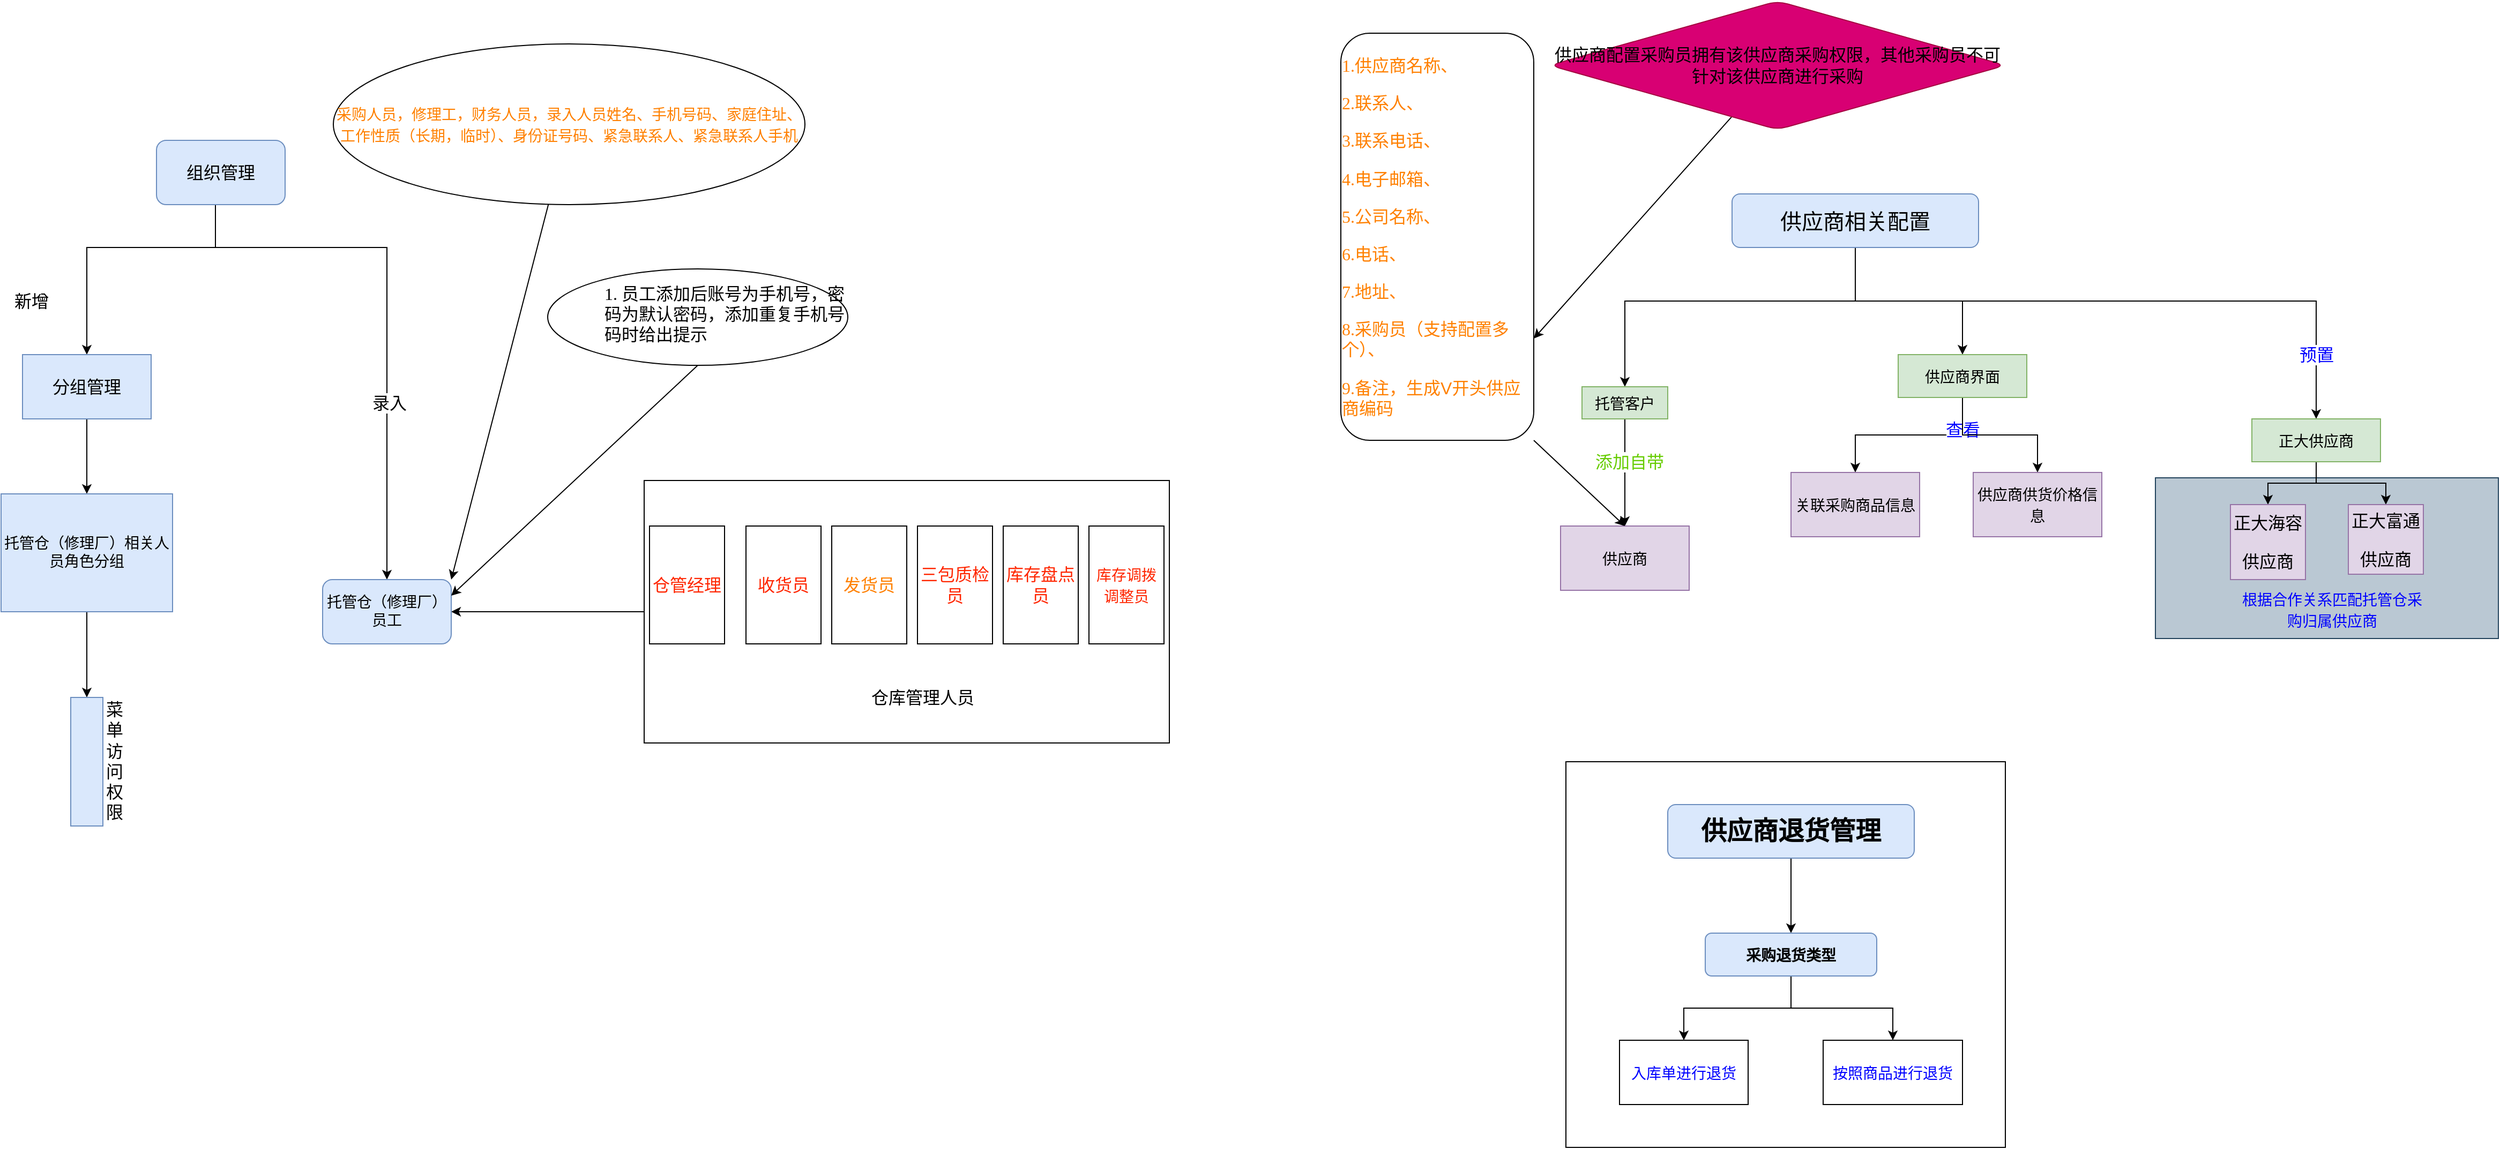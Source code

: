 <mxfile version="20.2.5" type="github">
  <diagram id="6mUi9iJe_wKvNLoWkpxL" name="第 1 页">
    <mxGraphModel dx="2031" dy="2258" grid="1" gridSize="10" guides="1" tooltips="1" connect="1" arrows="1" fold="1" page="1" pageScale="1" pageWidth="827" pageHeight="1169" math="0" shadow="0">
      <root>
        <mxCell id="0" />
        <mxCell id="1" parent="0" />
        <mxCell id="h_pZxIl-bQm0QTLNP9Fx-75" value="" style="rounded=0;whiteSpace=wrap;html=1;sketch=0;fontSize=16;fontColor=#0000FF;" vertex="1" parent="1">
          <mxGeometry x="1520" y="640" width="410" height="360" as="geometry" />
        </mxCell>
        <mxCell id="h_pZxIl-bQm0QTLNP9Fx-65" value="" style="rounded=0;whiteSpace=wrap;html=1;sketch=0;fontSize=16;fillColor=#bac8d3;strokeColor=#23445d;" vertex="1" parent="1">
          <mxGeometry x="2070" y="375" width="320" height="150" as="geometry" />
        </mxCell>
        <mxCell id="h_pZxIl-bQm0QTLNP9Fx-30" style="edgeStyle=orthogonalEdgeStyle;rounded=0;orthogonalLoop=1;jettySize=auto;html=1;entryX=1;entryY=0.5;entryDx=0;entryDy=0;fontSize=16;fontColor=#FF8000;" edge="1" parent="1" source="h_pZxIl-bQm0QTLNP9Fx-16" target="h_pZxIl-bQm0QTLNP9Fx-12">
          <mxGeometry relative="1" as="geometry" />
        </mxCell>
        <mxCell id="h_pZxIl-bQm0QTLNP9Fx-16" value="" style="rounded=0;whiteSpace=wrap;html=1;fontSize=16;" vertex="1" parent="1">
          <mxGeometry x="660" y="377.5" width="490" height="245" as="geometry" />
        </mxCell>
        <mxCell id="h_pZxIl-bQm0QTLNP9Fx-2" value="&lt;p class=&quot;MsoNormal&quot;&gt;&lt;br&gt;&lt;/p&gt;" style="text;whiteSpace=wrap;html=1;" vertex="1" parent="1">
          <mxGeometry x="220" y="180" width="90" height="60" as="geometry" />
        </mxCell>
        <mxCell id="h_pZxIl-bQm0QTLNP9Fx-8" style="edgeStyle=orthogonalEdgeStyle;rounded=0;orthogonalLoop=1;jettySize=auto;html=1;fontSize=16;" edge="1" parent="1" source="h_pZxIl-bQm0QTLNP9Fx-3" target="h_pZxIl-bQm0QTLNP9Fx-4">
          <mxGeometry relative="1" as="geometry">
            <Array as="points">
              <mxPoint x="260" y="160" />
              <mxPoint x="140" y="160" />
            </Array>
          </mxGeometry>
        </mxCell>
        <mxCell id="h_pZxIl-bQm0QTLNP9Fx-13" value="新增" style="edgeLabel;html=1;align=center;verticalAlign=middle;resizable=0;points=[];fontSize=16;" vertex="1" connectable="0" parent="h_pZxIl-bQm0QTLNP9Fx-8">
          <mxGeometry x="0.126" y="1" relative="1" as="geometry">
            <mxPoint x="-66" y="49" as="offset" />
          </mxGeometry>
        </mxCell>
        <mxCell id="h_pZxIl-bQm0QTLNP9Fx-14" style="edgeStyle=orthogonalEdgeStyle;rounded=0;orthogonalLoop=1;jettySize=auto;html=1;fontSize=16;" edge="1" parent="1" source="h_pZxIl-bQm0QTLNP9Fx-3" target="h_pZxIl-bQm0QTLNP9Fx-12">
          <mxGeometry relative="1" as="geometry">
            <Array as="points">
              <mxPoint x="260" y="160" />
              <mxPoint x="420" y="160" />
            </Array>
          </mxGeometry>
        </mxCell>
        <mxCell id="h_pZxIl-bQm0QTLNP9Fx-15" value="录入" style="edgeLabel;html=1;align=center;verticalAlign=middle;resizable=0;points=[];fontSize=16;" vertex="1" connectable="0" parent="h_pZxIl-bQm0QTLNP9Fx-14">
          <mxGeometry x="0.353" y="2" relative="1" as="geometry">
            <mxPoint as="offset" />
          </mxGeometry>
        </mxCell>
        <mxCell id="h_pZxIl-bQm0QTLNP9Fx-3" value="&lt;span style=&quot;font-family: 微软雅黑; text-align: left;&quot;&gt;&lt;font style=&quot;font-size: 16px;&quot;&gt;组织管理&lt;/font&gt;&lt;/span&gt;" style="rounded=1;whiteSpace=wrap;html=1;fillColor=#dae8fc;strokeColor=#6c8ebf;" vertex="1" parent="1">
          <mxGeometry x="205" y="60" width="120" height="60" as="geometry" />
        </mxCell>
        <mxCell id="h_pZxIl-bQm0QTLNP9Fx-9" style="edgeStyle=orthogonalEdgeStyle;rounded=0;orthogonalLoop=1;jettySize=auto;html=1;exitX=0.5;exitY=1;exitDx=0;exitDy=0;fontSize=16;" edge="1" parent="1" source="h_pZxIl-bQm0QTLNP9Fx-4" target="h_pZxIl-bQm0QTLNP9Fx-5">
          <mxGeometry relative="1" as="geometry" />
        </mxCell>
        <mxCell id="h_pZxIl-bQm0QTLNP9Fx-4" value="&lt;span style=&quot;font-family: 微软雅黑; text-align: left;&quot;&gt;&lt;font style=&quot;font-size: 16px;&quot;&gt;分组管理&lt;/font&gt;&lt;/span&gt;" style="rounded=0;whiteSpace=wrap;html=1;fillColor=#dae8fc;strokeColor=#6c8ebf;" vertex="1" parent="1">
          <mxGeometry x="80" y="260" width="120" height="60" as="geometry" />
        </mxCell>
        <mxCell id="h_pZxIl-bQm0QTLNP9Fx-11" value="" style="edgeStyle=orthogonalEdgeStyle;rounded=0;orthogonalLoop=1;jettySize=auto;html=1;fontSize=16;" edge="1" parent="1" source="h_pZxIl-bQm0QTLNP9Fx-5" target="h_pZxIl-bQm0QTLNP9Fx-10">
          <mxGeometry relative="1" as="geometry" />
        </mxCell>
        <mxCell id="h_pZxIl-bQm0QTLNP9Fx-5" value="&lt;p class=&quot;MsoNormal&quot;&gt;&lt;span style=&quot;mso-spacerun:&#39;yes&#39;;font-family:微软雅黑;font-size:10.5pt;&lt;br/&gt;mso-font-kerning:1.0pt;&quot; dir=&quot;LTR&quot;&gt;&lt;font face=&quot;微软雅黑&quot;&gt;托管仓（修理厂）相关人员角色分组&lt;/font&gt;&lt;/span&gt;&lt;/p&gt;" style="rounded=0;whiteSpace=wrap;html=1;fillColor=#dae8fc;strokeColor=#6c8ebf;" vertex="1" parent="1">
          <mxGeometry x="60" y="390" width="160" height="110" as="geometry" />
        </mxCell>
        <mxCell id="h_pZxIl-bQm0QTLNP9Fx-10" value="&lt;p style=&quot;margin-top:7.8pt;margin-right:0.0pt;margin-left:39.0pt;&lt;br/&gt;text-indent:-18.0pt;text-align:left;mso-list:l0 level1 lfo1;&quot; class=&quot;MsoBodyTextIndent&quot;&gt;&lt;span style=&quot;font-family: 微软雅黑; letter-spacing: 0pt; font-variant-numeric: normal; font-variant-east-asian: normal; font-size: 12pt;&quot; dir=&quot;LTR&quot;&gt;&lt;font face=&quot;微软雅黑&quot;&gt;菜单访问权限&lt;/font&gt;&lt;/span&gt;&lt;span style=&quot;font-family: 微软雅黑; letter-spacing: 0pt; font-variant-numeric: normal; font-variant-east-asian: normal; font-size: 12pt;&quot; dir=&quot;LTR&quot;&gt;&lt;/span&gt;&lt;/p&gt;" style="rounded=0;whiteSpace=wrap;html=1;fillColor=#dae8fc;strokeColor=#6c8ebf;" vertex="1" parent="1">
          <mxGeometry x="125" y="580" width="30" height="120" as="geometry" />
        </mxCell>
        <mxCell id="h_pZxIl-bQm0QTLNP9Fx-12" value="&lt;p class=&quot;MsoNormal&quot;&gt;&lt;span style=&quot;mso-spacerun:&#39;yes&#39;;font-family:微软雅黑;font-size:10.5pt;&lt;br/&gt;mso-font-kerning:1.0pt;&quot; dir=&quot;LTR&quot;&gt;&lt;font face=&quot;微软雅黑&quot;&gt;托管仓（修理厂）员工&lt;/font&gt;&lt;/span&gt;&lt;/p&gt;" style="rounded=1;whiteSpace=wrap;html=1;fontSize=12;fillColor=#dae8fc;strokeColor=#6c8ebf;" vertex="1" parent="1">
          <mxGeometry x="360" y="470" width="120" height="60" as="geometry" />
        </mxCell>
        <mxCell id="h_pZxIl-bQm0QTLNP9Fx-18" value="&lt;p class=&quot;MsoNormal&quot;&gt;&lt;span style=&quot;mso-spacerun:&#39;yes&#39;;font-family:微软雅黑;color:rgb(255,38,0);&#xa;font-size:10.5pt;mso-font-kerning:1.0pt;&quot; dir=&quot;LTR&quot;&gt;&lt;font face=&quot;微软雅黑&quot;&gt;仓管经理&lt;/font&gt;&lt;/span&gt;&lt;/p&gt;" style="rounded=0;whiteSpace=wrap;html=1;fontSize=16;" vertex="1" parent="1">
          <mxGeometry x="665" y="420" width="70" height="110" as="geometry" />
        </mxCell>
        <mxCell id="h_pZxIl-bQm0QTLNP9Fx-19" value="&lt;p class=&quot;MsoNormal&quot;&gt;&lt;span style=&quot;mso-spacerun:&#39;yes&#39;;font-family:微软雅黑;color:rgb(255,38,0);&#xa;font-size:10.5pt;mso-font-kerning:1.0pt;&quot; dir=&quot;LTR&quot;&gt;&lt;font face=&quot;微软雅黑&quot;&gt;收货员&lt;/font&gt;&lt;/span&gt;&lt;/p&gt;" style="rounded=0;whiteSpace=wrap;html=1;fontSize=16;" vertex="1" parent="1">
          <mxGeometry x="755" y="420" width="70" height="110" as="geometry" />
        </mxCell>
        <mxCell id="h_pZxIl-bQm0QTLNP9Fx-21" value="&lt;p class=&quot;MsoNormal&quot;&gt;&lt;span style=&quot;mso-spacerun:&#39;yes&#39;;font-family:微软雅黑;color:rgb(255,38,0);&lt;br/&gt;font-size:10.5pt;mso-font-kerning:1.0pt;&quot; dir=&quot;LTR&quot;&gt;&lt;font face=&quot;微软雅黑&quot;&gt;三包质检员&lt;/font&gt;&lt;/span&gt;&lt;/p&gt;" style="rounded=0;whiteSpace=wrap;html=1;fontSize=16;" vertex="1" parent="1">
          <mxGeometry x="915" y="420" width="70" height="110" as="geometry" />
        </mxCell>
        <mxCell id="h_pZxIl-bQm0QTLNP9Fx-22" value="&lt;p class=&quot;MsoNormal&quot;&gt;&lt;span dir=&quot;LTR&quot;&gt;&lt;font color=&quot;#ff8000&quot; face=&quot;微软雅黑&quot;&gt;发货员&lt;/font&gt;&lt;/span&gt;&lt;/p&gt;" style="rounded=0;whiteSpace=wrap;html=1;fontSize=16;" vertex="1" parent="1">
          <mxGeometry x="835" y="420" width="70" height="110" as="geometry" />
        </mxCell>
        <mxCell id="h_pZxIl-bQm0QTLNP9Fx-23" value="&lt;p class=&quot;MsoNormal&quot;&gt;&lt;span style=&quot;mso-spacerun:&#39;yes&#39;;font-family:微软雅黑;color:rgb(255,38,0);&lt;br/&gt;font-size:10.5pt;mso-font-kerning:1.0pt;&quot; dir=&quot;LTR&quot;&gt;&lt;font face=&quot;微软雅黑&quot;&gt;库存盘点员&lt;/font&gt;&lt;/span&gt;&lt;/p&gt;" style="rounded=0;whiteSpace=wrap;html=1;fontSize=16;" vertex="1" parent="1">
          <mxGeometry x="995" y="420" width="70" height="110" as="geometry" />
        </mxCell>
        <mxCell id="h_pZxIl-bQm0QTLNP9Fx-24" value="&lt;p class=&quot;MsoNormal&quot;&gt;&lt;span style=&quot;color: rgba(0, 0, 0, 0); font-family: monospace; font-size: 0px; text-align: start;&quot;&gt;%3CmxGraphModel%3E%3Croot%3E%3CmxCell%20id%3D%220%22%2F%3E%3CmxCell%20id%3D%221%22%20parent%3D%220%22%2F%3E%3CmxCell%20id%3D%222%22%20value%3D%22%26lt%3Bp%20class%3D%26quot%3BMsoNormal%26quot%3B%26gt%3B%26lt%3Bspan%20style%3D%26quot%3Bmso-spacerun%3A&#39;yes&#39;%3Bfont-family%3A%E5%BE%AE%E8%BD%AF%E9%9B%85%E9%BB%91%3Bcolor%3Argb(255%2C38%2C0)%3B%26%2310%3Bfont-size%3A10.5pt%3Bmso-font-kerning%3A1.0pt%3B%26quot%3B%20dir%3D%26quot%3BLTR%26quot%3B%26gt%3B%26lt%3Bfont%20face%3D%26quot%3B%E5%BE%AE%E8%BD%AF%E9%9B%85%E9%BB%91%26quot%3B%26gt%3B%E4%BB%93%E7%AE%A1%E7%BB%8F%E7%90%86%26lt%3B%2Ffont%26gt%3B%26lt%3B%2Fspan%26gt%3B%26lt%3B%2Fp%26gt%3B%22%20style%3D%22rounded%3D0%3BwhiteSpace%3Dwrap%3Bhtml%3D1%3BfontSize%3D16%3B%22%20vertex%3D%221%22%20parent%3D%221%22%3E%3CmxGeometry%20x%3D%22620%22%20y%3D%22320%22%20width%3D%2270%22%20height%3D%22110%22%20as%3D%22geometry%22%2F%3E%3C%2FmxCell%3E%3C%2Froot%3E%3C%2FmxGraphModel%3E&lt;/span&gt;&lt;span style=&quot;font-family: 微软雅黑; color: rgb(255, 38, 0); font-size: 10.5pt; background-color: initial;&quot;&gt;库存调拨调整员&lt;/span&gt;&lt;br&gt;&lt;/p&gt;" style="rounded=0;whiteSpace=wrap;html=1;fontSize=16;" vertex="1" parent="1">
          <mxGeometry x="1075" y="420" width="70" height="110" as="geometry" />
        </mxCell>
        <mxCell id="h_pZxIl-bQm0QTLNP9Fx-29" value="&lt;span style=&quot;color: rgb(0, 0, 0); font-family: 微软雅黑;&quot;&gt;仓库管理人员&lt;/span&gt;" style="text;html=1;strokeColor=none;fillColor=none;align=center;verticalAlign=middle;whiteSpace=wrap;rounded=0;fontSize=16;fontColor=#FF8000;" vertex="1" parent="1">
          <mxGeometry x="835" y="560" width="170" height="40" as="geometry" />
        </mxCell>
        <mxCell id="h_pZxIl-bQm0QTLNP9Fx-32" style="rounded=0;orthogonalLoop=1;jettySize=auto;html=1;entryX=1;entryY=0;entryDx=0;entryDy=0;fontSize=16;fontColor=#FF8000;" edge="1" parent="1" source="h_pZxIl-bQm0QTLNP9Fx-31" target="h_pZxIl-bQm0QTLNP9Fx-12">
          <mxGeometry relative="1" as="geometry" />
        </mxCell>
        <mxCell id="h_pZxIl-bQm0QTLNP9Fx-31" value="&lt;p class=&quot;MsoNormal&quot;&gt;&lt;span style=&quot;mso-spacerun:&#39;yes&#39;;font-family:微软雅黑;font-size:10.5pt;&lt;br/&gt;mso-font-kerning:1.0pt;&quot; dir=&quot;LTR&quot;&gt;&lt;font face=&quot;微软雅黑&quot;&gt;采购人员，修理工，财务人员，录入人员姓名、手机号码、家庭住址、工作性质（长期，临时）、身份证号码、紧急联系人、紧急联系人手机&lt;/font&gt;&lt;/span&gt;&lt;/p&gt;" style="ellipse;whiteSpace=wrap;html=1;rounded=0;fontSize=16;fontColor=#FF8000;sketch=0;" vertex="1" parent="1">
          <mxGeometry x="370" y="-30" width="440" height="150" as="geometry" />
        </mxCell>
        <mxCell id="h_pZxIl-bQm0QTLNP9Fx-33" value="&lt;p style=&quot;margin-top:7.8pt;margin-right:0.0pt;margin-left:39.0pt;&lt;br/&gt;text-indent:-18.0pt;text-align:left;mso-list:l0 level1 lfo1;&quot; class=&quot;MsoBodyTextIndent&quot;&gt;&lt;span style=&quot;font-family: 微软雅黑; color: rgb(0, 0, 0); letter-spacing: 0pt; font-variant-numeric: normal; font-variant-east-asian: normal; font-size: 12pt;&quot;&gt;1.&amp;nbsp;&lt;/span&gt;&lt;span style=&quot;font-family: 微软雅黑; color: rgb(0, 0, 0); letter-spacing: 0pt; font-variant-numeric: normal; font-variant-east-asian: normal; font-size: 12pt;&quot; dir=&quot;LTR&quot;&gt;&lt;font face=&quot;微软雅黑&quot;&gt;员工添加后账号为手机号，密码为默认密码，添加重复手机号码时给出提示&lt;/font&gt;&lt;/span&gt;&lt;span style=&quot;font-family: 微软雅黑; color: rgb(0, 0, 0); letter-spacing: 0pt; font-variant-numeric: normal; font-variant-east-asian: normal; font-size: 12pt;&quot; dir=&quot;LTR&quot;&gt;&lt;/span&gt;&lt;/p&gt;" style="ellipse;whiteSpace=wrap;html=1;rounded=0;fontSize=16;fontColor=#FF8000;" vertex="1" parent="1">
          <mxGeometry x="570" y="180" width="280" height="90" as="geometry" />
        </mxCell>
        <mxCell id="h_pZxIl-bQm0QTLNP9Fx-35" style="rounded=0;orthogonalLoop=1;jettySize=auto;html=1;entryX=1;entryY=0.25;entryDx=0;entryDy=0;fontSize=16;fontColor=#FF8000;exitX=0.5;exitY=1;exitDx=0;exitDy=0;" edge="1" parent="1" source="h_pZxIl-bQm0QTLNP9Fx-33" target="h_pZxIl-bQm0QTLNP9Fx-12">
          <mxGeometry relative="1" as="geometry">
            <mxPoint x="689.334" y="118.708" as="sourcePoint" />
            <mxPoint x="490" y="480" as="targetPoint" />
          </mxGeometry>
        </mxCell>
        <mxCell id="h_pZxIl-bQm0QTLNP9Fx-39" style="edgeStyle=orthogonalEdgeStyle;rounded=0;orthogonalLoop=1;jettySize=auto;html=1;entryX=0.5;entryY=0;entryDx=0;entryDy=0;fontSize=16;fontColor=#FF8000;" edge="1" parent="1" source="h_pZxIl-bQm0QTLNP9Fx-36" target="h_pZxIl-bQm0QTLNP9Fx-38">
          <mxGeometry relative="1" as="geometry">
            <Array as="points">
              <mxPoint x="1790" y="210" />
              <mxPoint x="1575" y="210" />
            </Array>
          </mxGeometry>
        </mxCell>
        <mxCell id="h_pZxIl-bQm0QTLNP9Fx-52" style="edgeStyle=orthogonalEdgeStyle;rounded=0;orthogonalLoop=1;jettySize=auto;html=1;fontSize=16;fontColor=#000000;" edge="1" parent="1" source="h_pZxIl-bQm0QTLNP9Fx-36" target="h_pZxIl-bQm0QTLNP9Fx-51">
          <mxGeometry relative="1" as="geometry" />
        </mxCell>
        <mxCell id="h_pZxIl-bQm0QTLNP9Fx-58" style="edgeStyle=orthogonalEdgeStyle;rounded=0;orthogonalLoop=1;jettySize=auto;html=1;fontSize=16;fontColor=#0000FF;entryX=0.5;entryY=0;entryDx=0;entryDy=0;" edge="1" parent="1" source="h_pZxIl-bQm0QTLNP9Fx-36" target="h_pZxIl-bQm0QTLNP9Fx-59">
          <mxGeometry relative="1" as="geometry">
            <mxPoint x="2200" y="270" as="targetPoint" />
            <Array as="points">
              <mxPoint x="1790" y="210" />
              <mxPoint x="2220" y="210" />
            </Array>
          </mxGeometry>
        </mxCell>
        <mxCell id="h_pZxIl-bQm0QTLNP9Fx-60" value="预置" style="edgeLabel;html=1;align=center;verticalAlign=middle;resizable=0;points=[];fontSize=16;fontColor=#0000FF;" vertex="1" connectable="0" parent="h_pZxIl-bQm0QTLNP9Fx-58">
          <mxGeometry x="0.741" y="-1" relative="1" as="geometry">
            <mxPoint x="1" y="16" as="offset" />
          </mxGeometry>
        </mxCell>
        <mxCell id="h_pZxIl-bQm0QTLNP9Fx-36" value="&lt;h3 style=&quot;margin-right:0.0pt;text-align:justify;text-justify:inter-ideograph;&quot; align=&quot;justify&quot;&gt;&lt;span style=&quot;font-family: 微软雅黑; letter-spacing: 0pt; font-weight: normal; font-variant-numeric: normal; font-variant-east-asian: normal; font-size: 15pt;&quot; dir=&quot;LTR&quot;&gt;&lt;font face=&quot;微软雅黑&quot;&gt;供应商相关配置&lt;/font&gt;&lt;/span&gt;&lt;span style=&quot;font-family: 微软雅黑; letter-spacing: 0pt; font-weight: normal; font-variant-numeric: normal; font-variant-east-asian: normal; font-size: 15pt;&quot; dir=&quot;LTR&quot;&gt;&lt;/span&gt;&lt;/h3&gt;" style="rounded=1;whiteSpace=wrap;html=1;fontSize=12;fontColor=default;fillColor=#dae8fc;strokeColor=#6c8ebf;" vertex="1" parent="1">
          <mxGeometry x="1675" y="110" width="230" height="50" as="geometry" />
        </mxCell>
        <mxCell id="h_pZxIl-bQm0QTLNP9Fx-42" style="edgeStyle=orthogonalEdgeStyle;rounded=0;orthogonalLoop=1;jettySize=auto;html=1;entryX=0.5;entryY=0;entryDx=0;entryDy=0;fontSize=16;fontColor=#FF8000;" edge="1" parent="1" source="h_pZxIl-bQm0QTLNP9Fx-38" target="h_pZxIl-bQm0QTLNP9Fx-40">
          <mxGeometry relative="1" as="geometry">
            <mxPoint x="1575" y="420" as="targetPoint" />
          </mxGeometry>
        </mxCell>
        <mxCell id="h_pZxIl-bQm0QTLNP9Fx-43" value="&lt;font color=&quot;#66cc00&quot;&gt;添加自带&lt;/font&gt;" style="edgeLabel;html=1;align=center;verticalAlign=middle;resizable=0;points=[];fontSize=16;fontColor=#FF8000;" vertex="1" connectable="0" parent="h_pZxIl-bQm0QTLNP9Fx-42">
          <mxGeometry x="-0.198" y="4" relative="1" as="geometry">
            <mxPoint as="offset" />
          </mxGeometry>
        </mxCell>
        <mxCell id="h_pZxIl-bQm0QTLNP9Fx-38" value="&lt;p class=&quot;MsoNormal&quot;&gt;&lt;span style=&quot;mso-spacerun:&#39;yes&#39;;font-family:微软雅黑;font-size:10.5pt;&lt;br/&gt;mso-font-kerning:1.0pt;&quot; dir=&quot;LTR&quot;&gt;&lt;font face=&quot;微软雅黑&quot;&gt;托管客户&lt;/font&gt;&lt;/span&gt;&lt;/p&gt;" style="rounded=0;whiteSpace=wrap;html=1;fontSize=16;fillColor=#d5e8d4;strokeColor=#82b366;" vertex="1" parent="1">
          <mxGeometry x="1535" y="290" width="80" height="30" as="geometry" />
        </mxCell>
        <mxCell id="h_pZxIl-bQm0QTLNP9Fx-40" value="&lt;p class=&quot;MsoNormal&quot;&gt;&lt;span style=&quot;mso-spacerun:&#39;yes&#39;;font-family:微软雅黑;font-size:10.5pt;&lt;br/&gt;mso-font-kerning:1.0pt;&quot; dir=&quot;LTR&quot;&gt;&lt;font face=&quot;微软雅黑&quot;&gt;供应商&lt;/font&gt;&lt;/span&gt;&lt;/p&gt;" style="rounded=0;whiteSpace=wrap;html=1;fontSize=16;fillColor=#e1d5e7;strokeColor=#9673a6;" vertex="1" parent="1">
          <mxGeometry x="1515" y="420" width="120" height="60" as="geometry" />
        </mxCell>
        <mxCell id="h_pZxIl-bQm0QTLNP9Fx-47" style="rounded=0;orthogonalLoop=1;jettySize=auto;html=1;exitX=1;exitY=1;exitDx=0;exitDy=0;fontSize=16;fontColor=#FF8000;entryX=0.5;entryY=0;entryDx=0;entryDy=0;" edge="1" parent="1" source="h_pZxIl-bQm0QTLNP9Fx-46" target="h_pZxIl-bQm0QTLNP9Fx-40">
          <mxGeometry relative="1" as="geometry">
            <mxPoint x="1551.818" y="420" as="targetPoint" />
          </mxGeometry>
        </mxCell>
        <mxCell id="h_pZxIl-bQm0QTLNP9Fx-46" value="&lt;p style=&quot;text-align: left;&quot; class=&quot;MsoNormal&quot;&gt;&lt;span dir=&quot;LTR&quot;&gt;&lt;font face=&quot;微软雅黑&quot;&gt;1.供应商名称、&lt;/font&gt;&lt;/span&gt;&lt;/p&gt;&lt;p style=&quot;text-align: left;&quot; class=&quot;MsoNormal&quot;&gt;&lt;span dir=&quot;LTR&quot;&gt;&lt;font face=&quot;微软雅黑&quot;&gt;2.联系人、&lt;/font&gt;&lt;/span&gt;&lt;/p&gt;&lt;p style=&quot;text-align: left;&quot; class=&quot;MsoNormal&quot;&gt;&lt;span dir=&quot;LTR&quot;&gt;&lt;font face=&quot;微软雅黑&quot;&gt;3.联系电话、&lt;/font&gt;&lt;/span&gt;&lt;/p&gt;&lt;p style=&quot;text-align: left;&quot; class=&quot;MsoNormal&quot;&gt;&lt;span dir=&quot;LTR&quot;&gt;&lt;font face=&quot;微软雅黑&quot;&gt;4.电子邮箱、&lt;/font&gt;&lt;/span&gt;&lt;/p&gt;&lt;p style=&quot;text-align: left;&quot; class=&quot;MsoNormal&quot;&gt;&lt;span dir=&quot;LTR&quot;&gt;&lt;font face=&quot;微软雅黑&quot;&gt;5.公司名称、&lt;/font&gt;&lt;/span&gt;&lt;/p&gt;&lt;p style=&quot;text-align: left;&quot; class=&quot;MsoNormal&quot;&gt;&lt;span dir=&quot;LTR&quot;&gt;&lt;font face=&quot;微软雅黑&quot;&gt;6.电话、&lt;/font&gt;&lt;/span&gt;&lt;/p&gt;&lt;p style=&quot;text-align: left;&quot; class=&quot;MsoNormal&quot;&gt;&lt;span dir=&quot;LTR&quot;&gt;&lt;font face=&quot;微软雅黑&quot;&gt;7.地址、&lt;/font&gt;&lt;/span&gt;&lt;/p&gt;&lt;p style=&quot;text-align: left;&quot; class=&quot;MsoNormal&quot;&gt;&lt;span dir=&quot;LTR&quot;&gt;&lt;font face=&quot;微软雅黑&quot;&gt;8.采购员（支持配置多个）、&lt;/font&gt;&lt;/span&gt;&lt;/p&gt;&lt;p style=&quot;text-align: left;&quot; class=&quot;MsoNormal&quot;&gt;&lt;span dir=&quot;LTR&quot;&gt;&lt;font face=&quot;微软雅黑&quot;&gt;9.备注，生成&lt;/font&gt;&lt;/span&gt;&lt;span dir=&quot;LTR&quot;&gt;V&lt;/span&gt;&lt;span dir=&quot;LTR&quot;&gt;&lt;font face=&quot;微软雅黑&quot;&gt;开头供应商编码&lt;/font&gt;&lt;/span&gt;&lt;/p&gt;" style="rounded=1;whiteSpace=wrap;html=1;fontSize=16;fontColor=#FF8000;" vertex="1" parent="1">
          <mxGeometry x="1310" y="-40" width="180" height="380" as="geometry" />
        </mxCell>
        <mxCell id="h_pZxIl-bQm0QTLNP9Fx-49" style="edgeStyle=none;rounded=0;orthogonalLoop=1;jettySize=auto;html=1;entryX=1;entryY=0.75;entryDx=0;entryDy=0;fontSize=16;fontColor=#FF8000;" edge="1" parent="1" source="h_pZxIl-bQm0QTLNP9Fx-48" target="h_pZxIl-bQm0QTLNP9Fx-46">
          <mxGeometry relative="1" as="geometry" />
        </mxCell>
        <mxCell id="h_pZxIl-bQm0QTLNP9Fx-48" value="&lt;p class=&quot;MsoNormal&quot;&gt;&lt;span dir=&quot;LTR&quot;&gt;&lt;font color=&quot;#000000&quot; face=&quot;微软雅黑&quot;&gt;供应商配置采购员拥有该供应商采购权限，其他采购员不可针对该供应商进行采购&lt;/font&gt;&lt;/span&gt;&lt;/p&gt;" style="rhombus;whiteSpace=wrap;html=1;rounded=1;fontSize=16;fontColor=#ffffff;fillColor=#d80073;strokeColor=#A50040;" vertex="1" parent="1">
          <mxGeometry x="1505" y="-70" width="425" height="120" as="geometry" />
        </mxCell>
        <mxCell id="h_pZxIl-bQm0QTLNP9Fx-55" style="edgeStyle=orthogonalEdgeStyle;rounded=0;orthogonalLoop=1;jettySize=auto;html=1;exitX=0.5;exitY=1;exitDx=0;exitDy=0;entryX=0.5;entryY=0;entryDx=0;entryDy=0;fontSize=16;fontColor=#000000;" edge="1" parent="1" source="h_pZxIl-bQm0QTLNP9Fx-51" target="h_pZxIl-bQm0QTLNP9Fx-53">
          <mxGeometry relative="1" as="geometry" />
        </mxCell>
        <mxCell id="h_pZxIl-bQm0QTLNP9Fx-57" value="查看" style="edgeLabel;html=1;align=center;verticalAlign=middle;resizable=0;points=[];fontSize=16;fontColor=#0000FF;" vertex="1" connectable="0" parent="h_pZxIl-bQm0QTLNP9Fx-55">
          <mxGeometry x="0.128" y="-1" relative="1" as="geometry">
            <mxPoint x="61" y="-4" as="offset" />
          </mxGeometry>
        </mxCell>
        <mxCell id="h_pZxIl-bQm0QTLNP9Fx-56" style="edgeStyle=orthogonalEdgeStyle;rounded=0;orthogonalLoop=1;jettySize=auto;html=1;entryX=0.5;entryY=0;entryDx=0;entryDy=0;fontSize=16;fontColor=#000000;" edge="1" parent="1" source="h_pZxIl-bQm0QTLNP9Fx-51" target="h_pZxIl-bQm0QTLNP9Fx-54">
          <mxGeometry relative="1" as="geometry" />
        </mxCell>
        <mxCell id="h_pZxIl-bQm0QTLNP9Fx-51" value="&lt;p class=&quot;MsoNormal&quot;&gt;&lt;span style=&quot;mso-spacerun:&#39;yes&#39;;font-family:微软雅黑;font-size:10.5pt;&lt;br/&gt;mso-font-kerning:1.0pt;&quot; dir=&quot;LTR&quot;&gt;&lt;font face=&quot;微软雅黑&quot;&gt;供应商界面&lt;/font&gt;&lt;/span&gt;&lt;/p&gt;" style="rounded=0;whiteSpace=wrap;html=1;fontSize=16;fillColor=#d5e8d4;strokeColor=#82b366;" vertex="1" parent="1">
          <mxGeometry x="1830" y="260" width="120" height="40" as="geometry" />
        </mxCell>
        <mxCell id="h_pZxIl-bQm0QTLNP9Fx-53" value="&lt;p class=&quot;MsoNormal&quot;&gt;&lt;span style=&quot;mso-spacerun:&#39;yes&#39;;font-family:微软雅黑;font-size:10.5pt;&lt;br/&gt;mso-font-kerning:1.0pt;&quot; dir=&quot;LTR&quot;&gt;&lt;font face=&quot;微软雅黑&quot;&gt;关联采购商品信息&lt;/font&gt;&lt;/span&gt;&lt;/p&gt;" style="rounded=0;whiteSpace=wrap;html=1;fontSize=16;fillColor=#e1d5e7;strokeColor=#9673a6;" vertex="1" parent="1">
          <mxGeometry x="1730" y="370" width="120" height="60" as="geometry" />
        </mxCell>
        <mxCell id="h_pZxIl-bQm0QTLNP9Fx-54" value="&lt;p class=&quot;MsoNormal&quot;&gt;&lt;span style=&quot;mso-spacerun:&#39;yes&#39;;font-family:微软雅黑;font-size:10.5pt;&lt;br/&gt;mso-font-kerning:1.0pt;&quot; dir=&quot;LTR&quot;&gt;&lt;font face=&quot;微软雅黑&quot;&gt;供应商供货价格信息&lt;/font&gt;&lt;/span&gt;&lt;/p&gt;" style="rounded=0;whiteSpace=wrap;html=1;fontSize=16;fillColor=#e1d5e7;strokeColor=#9673a6;" vertex="1" parent="1">
          <mxGeometry x="1900" y="370" width="120" height="60" as="geometry" />
        </mxCell>
        <mxCell id="h_pZxIl-bQm0QTLNP9Fx-63" style="edgeStyle=orthogonalEdgeStyle;rounded=0;orthogonalLoop=1;jettySize=auto;html=1;fontSize=16;fontColor=#0000FF;" edge="1" parent="1" source="h_pZxIl-bQm0QTLNP9Fx-59" target="h_pZxIl-bQm0QTLNP9Fx-61">
          <mxGeometry relative="1" as="geometry" />
        </mxCell>
        <mxCell id="h_pZxIl-bQm0QTLNP9Fx-64" style="edgeStyle=orthogonalEdgeStyle;rounded=0;orthogonalLoop=1;jettySize=auto;html=1;entryX=0.5;entryY=0;entryDx=0;entryDy=0;fontSize=16;fontColor=#0000FF;" edge="1" parent="1" source="h_pZxIl-bQm0QTLNP9Fx-59" target="h_pZxIl-bQm0QTLNP9Fx-62">
          <mxGeometry relative="1" as="geometry" />
        </mxCell>
        <mxCell id="h_pZxIl-bQm0QTLNP9Fx-59" value="&lt;p class=&quot;MsoNormal&quot;&gt;&lt;span style=&quot;mso-spacerun:&#39;yes&#39;;font-family:微软雅黑;font-size:10.5pt;&lt;br/&gt;mso-font-kerning:1.0pt;&quot; dir=&quot;LTR&quot;&gt;&lt;font face=&quot;微软雅黑&quot;&gt;正大供应商&lt;/font&gt;&lt;/span&gt;&lt;/p&gt;" style="rounded=0;whiteSpace=wrap;html=1;fontSize=16;fillColor=#d5e8d4;strokeColor=#82b366;" vertex="1" parent="1">
          <mxGeometry x="2160" y="320" width="120" height="40" as="geometry" />
        </mxCell>
        <mxCell id="h_pZxIl-bQm0QTLNP9Fx-61" value="&lt;p class=&quot;MsoNormal&quot;&gt;&lt;span dir=&quot;LTR&quot;&gt;&lt;font face=&quot;微软雅黑&quot;&gt;正大海容&lt;/font&gt;&lt;/span&gt;&lt;/p&gt;&lt;p class=&quot;MsoNormal&quot;&gt;&lt;span dir=&quot;LTR&quot;&gt;&lt;font face=&quot;微软雅黑&quot;&gt;供应商&lt;/font&gt;&lt;/span&gt;&lt;/p&gt;" style="rounded=0;whiteSpace=wrap;html=1;fontSize=16;fillColor=#e1d5e7;strokeColor=#9673a6;" vertex="1" parent="1">
          <mxGeometry x="2140" y="400" width="70" height="70" as="geometry" />
        </mxCell>
        <mxCell id="h_pZxIl-bQm0QTLNP9Fx-62" value="&lt;p class=&quot;MsoNormal&quot;&gt;&lt;span dir=&quot;LTR&quot;&gt;&lt;font face=&quot;微软雅黑&quot;&gt;正大富通&lt;/font&gt;&lt;/span&gt;&lt;/p&gt;&lt;p class=&quot;MsoNormal&quot;&gt;&lt;span dir=&quot;LTR&quot;&gt;&lt;span style=&quot;font-family: 微软雅黑;&quot;&gt;供应商&lt;/span&gt;&lt;font face=&quot;微软雅黑&quot;&gt;&lt;br&gt;&lt;/font&gt;&lt;/span&gt;&lt;/p&gt;" style="rounded=0;whiteSpace=wrap;html=1;fontSize=16;fillColor=#e1d5e7;strokeColor=#9673a6;" vertex="1" parent="1">
          <mxGeometry x="2250" y="400" width="70" height="65" as="geometry" />
        </mxCell>
        <mxCell id="h_pZxIl-bQm0QTLNP9Fx-66" value="&lt;p class=&quot;MsoNormal&quot;&gt;&lt;span style=&quot;mso-spacerun:&#39;yes&#39;;font-family:微软雅黑;font-size:10.5pt;&lt;br/&gt;mso-font-kerning:1.0pt;&quot; dir=&quot;LTR&quot;&gt;&lt;font face=&quot;微软雅黑&quot;&gt;根据合作关系匹配托管仓采购归属供应商&lt;/font&gt;&lt;/span&gt;&lt;/p&gt;" style="text;html=1;strokeColor=none;fillColor=none;align=center;verticalAlign=middle;whiteSpace=wrap;rounded=0;sketch=0;fontSize=16;fontColor=#0000FF;" vertex="1" parent="1">
          <mxGeometry x="2150" y="480" width="170" height="35" as="geometry" />
        </mxCell>
        <mxCell id="h_pZxIl-bQm0QTLNP9Fx-69" style="edgeStyle=orthogonalEdgeStyle;rounded=0;orthogonalLoop=1;jettySize=auto;html=1;entryX=0.5;entryY=0;entryDx=0;entryDy=0;fontSize=16;fontColor=#0000FF;" edge="1" parent="1" source="h_pZxIl-bQm0QTLNP9Fx-67" target="h_pZxIl-bQm0QTLNP9Fx-68">
          <mxGeometry relative="1" as="geometry" />
        </mxCell>
        <mxCell id="h_pZxIl-bQm0QTLNP9Fx-67" value="&lt;h2 style=&quot;margin-right:0.0pt;text-align:justify;text-justify:inter-ideograph;&lt;br/&gt;line-height:150%;&quot; align=&quot;justify&quot;&gt;&lt;b&gt;&lt;span style=&quot;font-family: 微软雅黑; letter-spacing: 0pt; font-variant-numeric: normal; font-variant-east-asian: normal; font-size: 18pt;&quot; dir=&quot;LTR&quot;&gt;&lt;font face=&quot;微软雅黑&quot;&gt;供应商退货管理&lt;/font&gt;&lt;/span&gt;&lt;/b&gt;&lt;b&gt;&lt;span style=&quot;font-family: 微软雅黑; letter-spacing: 0pt; font-variant-numeric: normal; font-variant-east-asian: normal; font-size: 18pt;&quot; dir=&quot;LTR&quot;&gt;&lt;/span&gt;&lt;/b&gt;&lt;/h2&gt;" style="rounded=1;whiteSpace=wrap;html=1;fontSize=12;fontColor=default;fillColor=#dae8fc;strokeColor=#6c8ebf;" vertex="1" parent="1">
          <mxGeometry x="1615" y="680" width="230" height="50" as="geometry" />
        </mxCell>
        <mxCell id="h_pZxIl-bQm0QTLNP9Fx-73" style="edgeStyle=orthogonalEdgeStyle;rounded=0;orthogonalLoop=1;jettySize=auto;html=1;fontSize=16;fontColor=#0000FF;" edge="1" parent="1" source="h_pZxIl-bQm0QTLNP9Fx-68" target="h_pZxIl-bQm0QTLNP9Fx-71">
          <mxGeometry relative="1" as="geometry" />
        </mxCell>
        <mxCell id="h_pZxIl-bQm0QTLNP9Fx-74" style="edgeStyle=orthogonalEdgeStyle;rounded=0;orthogonalLoop=1;jettySize=auto;html=1;entryX=0.5;entryY=0;entryDx=0;entryDy=0;fontSize=16;fontColor=#0000FF;" edge="1" parent="1" source="h_pZxIl-bQm0QTLNP9Fx-68" target="h_pZxIl-bQm0QTLNP9Fx-72">
          <mxGeometry relative="1" as="geometry">
            <Array as="points">
              <mxPoint x="1730" y="870" />
              <mxPoint x="1825" y="870" />
            </Array>
          </mxGeometry>
        </mxCell>
        <mxCell id="h_pZxIl-bQm0QTLNP9Fx-68" value="&lt;h2 align=&quot;justify&quot;&gt;&lt;p class=&quot;MsoNormal&quot;&gt;&lt;span style=&quot;mso-spacerun:&#39;yes&#39;;font-family:微软雅黑;font-size:10.5pt;&lt;br/&gt;mso-font-kerning:1.0pt;&quot; dir=&quot;LTR&quot;&gt;&lt;font face=&quot;微软雅黑&quot;&gt;采购退货类型&lt;/font&gt;&lt;/span&gt;&lt;/p&gt;&lt;/h2&gt;" style="rounded=1;whiteSpace=wrap;html=1;fontSize=12;fontColor=default;fillColor=#dae8fc;strokeColor=#6c8ebf;" vertex="1" parent="1">
          <mxGeometry x="1650" y="800" width="160" height="40" as="geometry" />
        </mxCell>
        <mxCell id="h_pZxIl-bQm0QTLNP9Fx-71" value="&lt;p class=&quot;MsoNormal&quot;&gt;&lt;span style=&quot;mso-spacerun:&#39;yes&#39;;font-family:微软雅黑;font-size:10.5pt;&lt;br/&gt;mso-font-kerning:1.0pt;&quot; dir=&quot;LTR&quot;&gt;&lt;font face=&quot;微软雅黑&quot;&gt;入库单进行退货&lt;/font&gt;&lt;/span&gt;&lt;/p&gt;" style="rounded=0;whiteSpace=wrap;html=1;sketch=0;fontSize=16;fontColor=#0000FF;" vertex="1" parent="1">
          <mxGeometry x="1570" y="900" width="120" height="60" as="geometry" />
        </mxCell>
        <mxCell id="h_pZxIl-bQm0QTLNP9Fx-72" value="&lt;p class=&quot;MsoNormal&quot;&gt;&lt;span style=&quot;mso-spacerun:&#39;yes&#39;;font-family:微软雅黑;font-size:10.5pt;&lt;br/&gt;mso-font-kerning:1.0pt;&quot; dir=&quot;LTR&quot;&gt;&lt;font face=&quot;微软雅黑&quot;&gt;按照商品进行退货&lt;/font&gt;&lt;/span&gt;&lt;/p&gt;" style="rounded=0;whiteSpace=wrap;html=1;sketch=0;fontSize=16;fontColor=#0000FF;" vertex="1" parent="1">
          <mxGeometry x="1760" y="900" width="130" height="60" as="geometry" />
        </mxCell>
      </root>
    </mxGraphModel>
  </diagram>
</mxfile>
